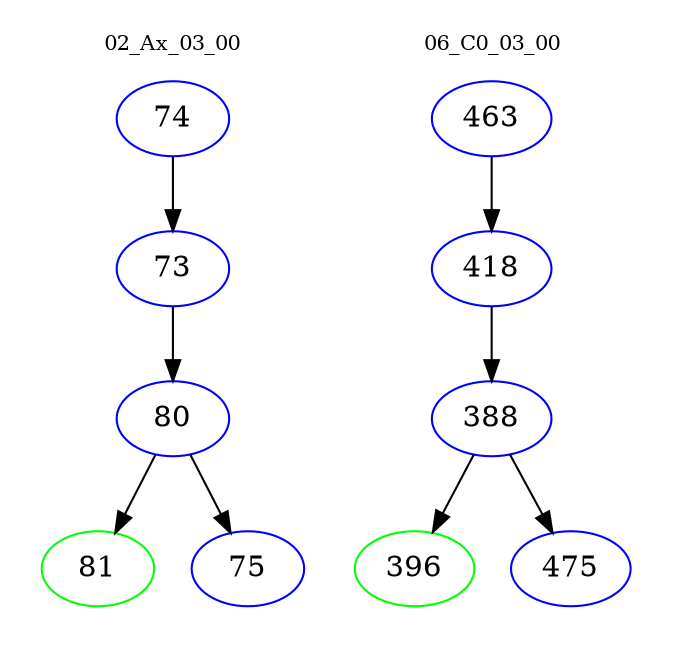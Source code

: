 digraph{
subgraph cluster_0 {
color = white
label = "02_Ax_03_00";
fontsize=10;
T0_74 [label="74", color="blue"]
T0_74 -> T0_73 [color="black"]
T0_73 [label="73", color="blue"]
T0_73 -> T0_80 [color="black"]
T0_80 [label="80", color="blue"]
T0_80 -> T0_81 [color="black"]
T0_81 [label="81", color="green"]
T0_80 -> T0_75 [color="black"]
T0_75 [label="75", color="blue"]
}
subgraph cluster_1 {
color = white
label = "06_C0_03_00";
fontsize=10;
T1_463 [label="463", color="blue"]
T1_463 -> T1_418 [color="black"]
T1_418 [label="418", color="blue"]
T1_418 -> T1_388 [color="black"]
T1_388 [label="388", color="blue"]
T1_388 -> T1_396 [color="black"]
T1_396 [label="396", color="green"]
T1_388 -> T1_475 [color="black"]
T1_475 [label="475", color="blue"]
}
}
